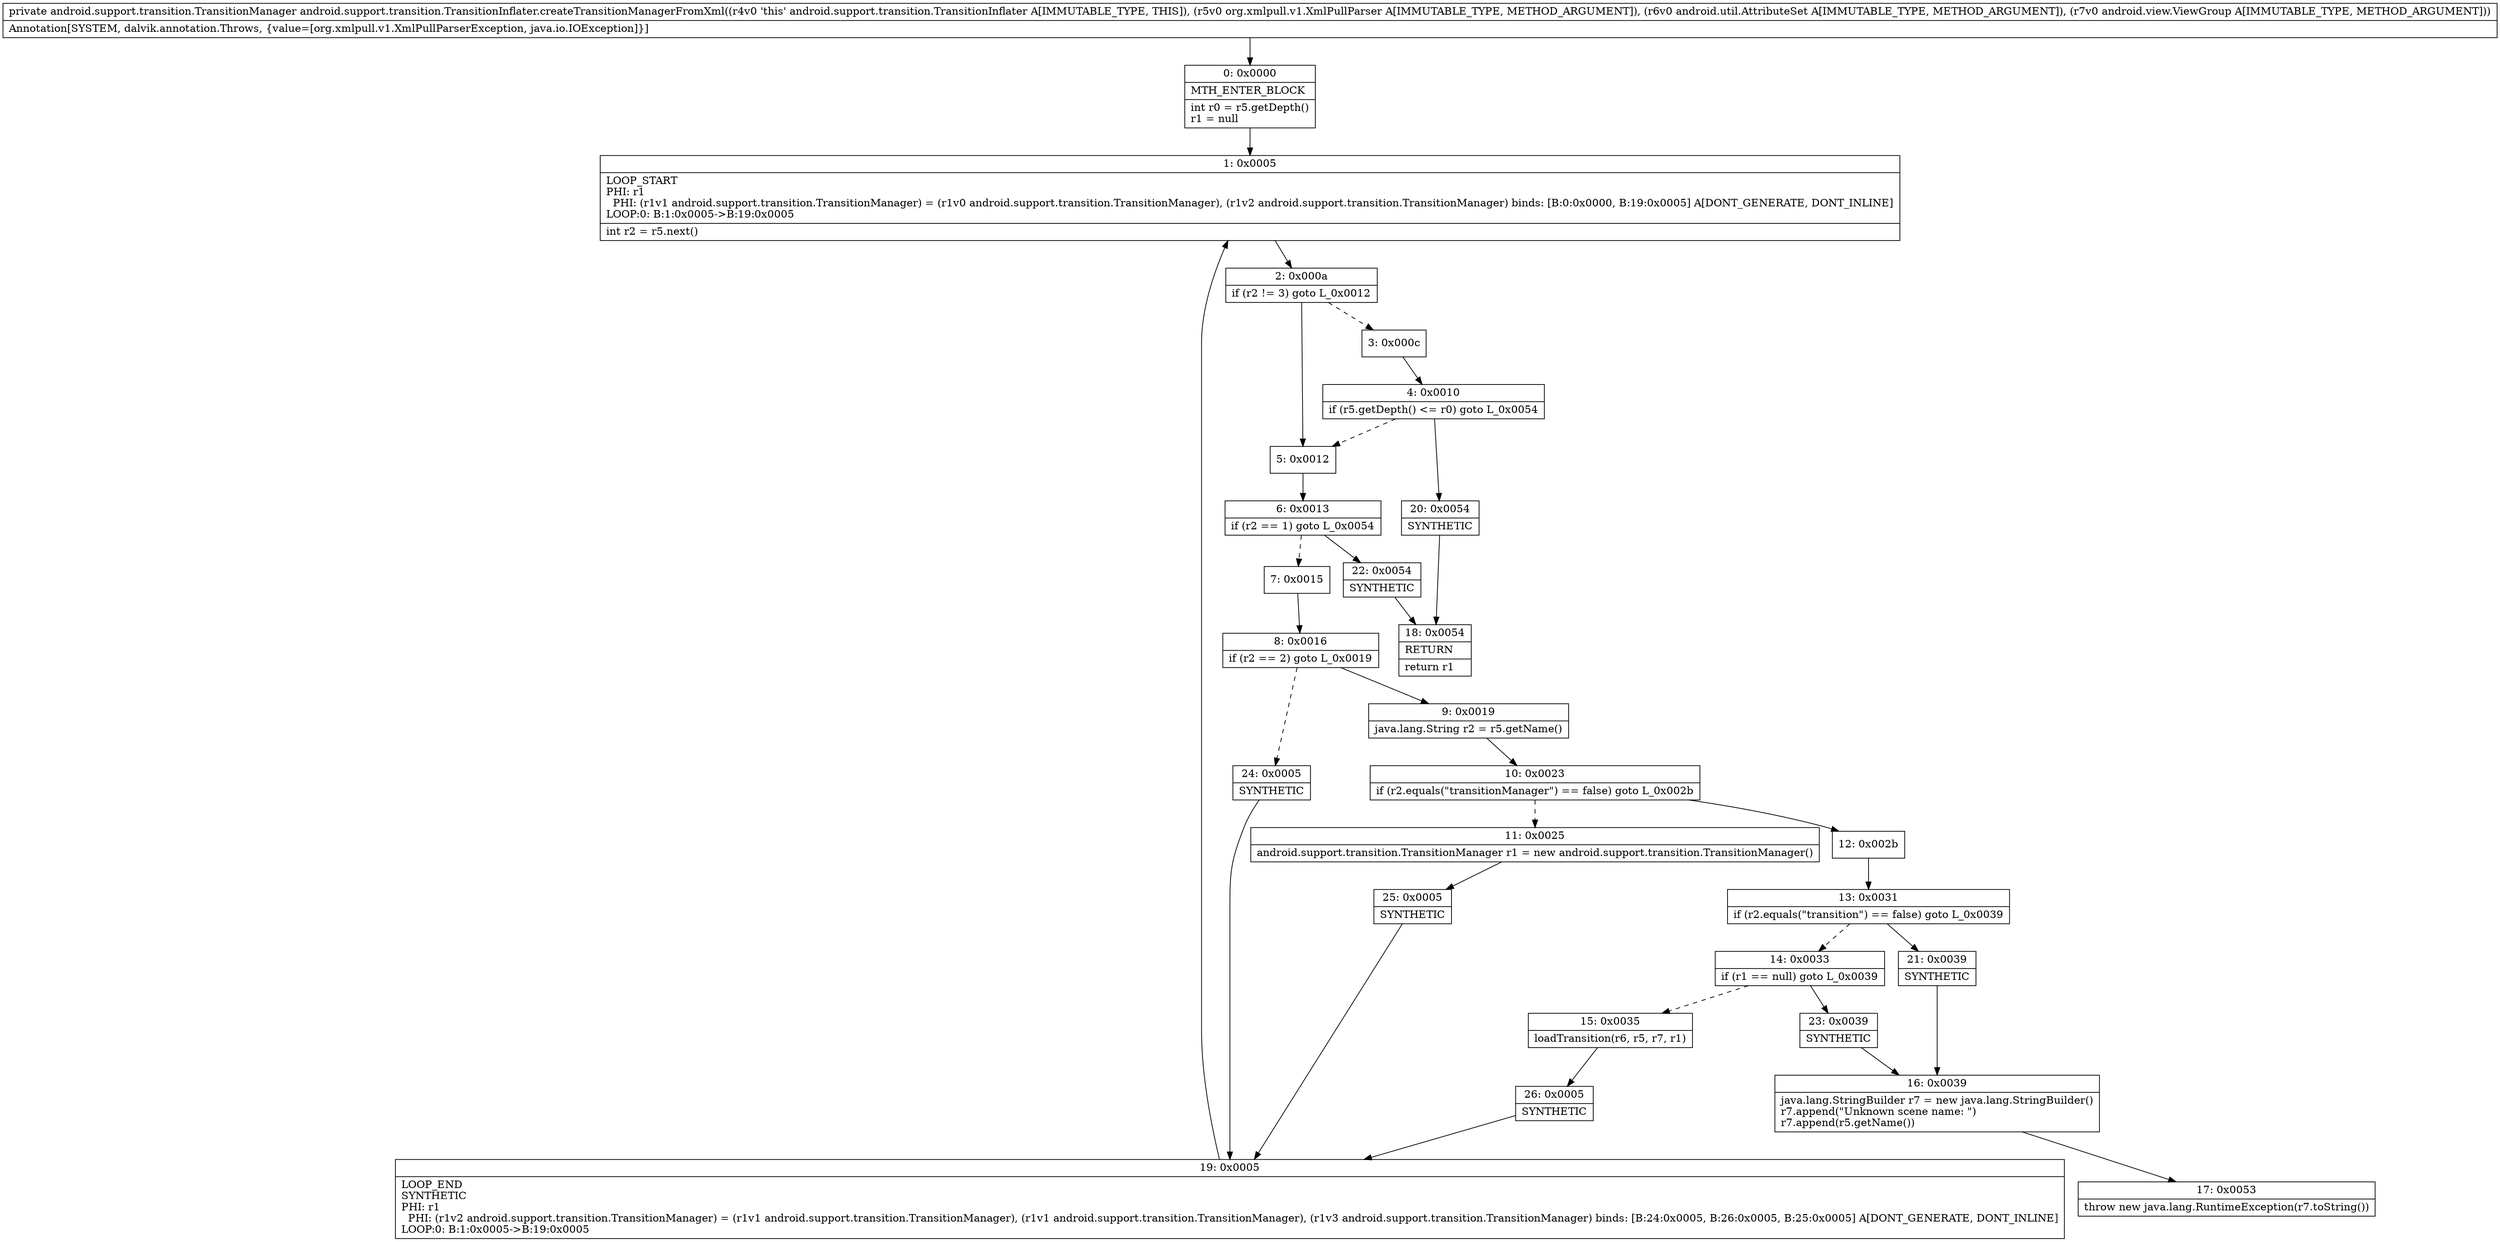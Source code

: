 digraph "CFG forandroid.support.transition.TransitionInflater.createTransitionManagerFromXml(Lorg\/xmlpull\/v1\/XmlPullParser;Landroid\/util\/AttributeSet;Landroid\/view\/ViewGroup;)Landroid\/support\/transition\/TransitionManager;" {
Node_0 [shape=record,label="{0\:\ 0x0000|MTH_ENTER_BLOCK\l|int r0 = r5.getDepth()\lr1 = null\l}"];
Node_1 [shape=record,label="{1\:\ 0x0005|LOOP_START\lPHI: r1 \l  PHI: (r1v1 android.support.transition.TransitionManager) = (r1v0 android.support.transition.TransitionManager), (r1v2 android.support.transition.TransitionManager) binds: [B:0:0x0000, B:19:0x0005] A[DONT_GENERATE, DONT_INLINE]\lLOOP:0: B:1:0x0005\-\>B:19:0x0005\l|int r2 = r5.next()\l}"];
Node_2 [shape=record,label="{2\:\ 0x000a|if (r2 != 3) goto L_0x0012\l}"];
Node_3 [shape=record,label="{3\:\ 0x000c}"];
Node_4 [shape=record,label="{4\:\ 0x0010|if (r5.getDepth() \<= r0) goto L_0x0054\l}"];
Node_5 [shape=record,label="{5\:\ 0x0012}"];
Node_6 [shape=record,label="{6\:\ 0x0013|if (r2 == 1) goto L_0x0054\l}"];
Node_7 [shape=record,label="{7\:\ 0x0015}"];
Node_8 [shape=record,label="{8\:\ 0x0016|if (r2 == 2) goto L_0x0019\l}"];
Node_9 [shape=record,label="{9\:\ 0x0019|java.lang.String r2 = r5.getName()\l}"];
Node_10 [shape=record,label="{10\:\ 0x0023|if (r2.equals(\"transitionManager\") == false) goto L_0x002b\l}"];
Node_11 [shape=record,label="{11\:\ 0x0025|android.support.transition.TransitionManager r1 = new android.support.transition.TransitionManager()\l}"];
Node_12 [shape=record,label="{12\:\ 0x002b}"];
Node_13 [shape=record,label="{13\:\ 0x0031|if (r2.equals(\"transition\") == false) goto L_0x0039\l}"];
Node_14 [shape=record,label="{14\:\ 0x0033|if (r1 == null) goto L_0x0039\l}"];
Node_15 [shape=record,label="{15\:\ 0x0035|loadTransition(r6, r5, r7, r1)\l}"];
Node_16 [shape=record,label="{16\:\ 0x0039|java.lang.StringBuilder r7 = new java.lang.StringBuilder()\lr7.append(\"Unknown scene name: \")\lr7.append(r5.getName())\l}"];
Node_17 [shape=record,label="{17\:\ 0x0053|throw new java.lang.RuntimeException(r7.toString())\l}"];
Node_18 [shape=record,label="{18\:\ 0x0054|RETURN\l|return r1\l}"];
Node_19 [shape=record,label="{19\:\ 0x0005|LOOP_END\lSYNTHETIC\lPHI: r1 \l  PHI: (r1v2 android.support.transition.TransitionManager) = (r1v1 android.support.transition.TransitionManager), (r1v1 android.support.transition.TransitionManager), (r1v3 android.support.transition.TransitionManager) binds: [B:24:0x0005, B:26:0x0005, B:25:0x0005] A[DONT_GENERATE, DONT_INLINE]\lLOOP:0: B:1:0x0005\-\>B:19:0x0005\l}"];
Node_20 [shape=record,label="{20\:\ 0x0054|SYNTHETIC\l}"];
Node_21 [shape=record,label="{21\:\ 0x0039|SYNTHETIC\l}"];
Node_22 [shape=record,label="{22\:\ 0x0054|SYNTHETIC\l}"];
Node_23 [shape=record,label="{23\:\ 0x0039|SYNTHETIC\l}"];
Node_24 [shape=record,label="{24\:\ 0x0005|SYNTHETIC\l}"];
Node_25 [shape=record,label="{25\:\ 0x0005|SYNTHETIC\l}"];
Node_26 [shape=record,label="{26\:\ 0x0005|SYNTHETIC\l}"];
MethodNode[shape=record,label="{private android.support.transition.TransitionManager android.support.transition.TransitionInflater.createTransitionManagerFromXml((r4v0 'this' android.support.transition.TransitionInflater A[IMMUTABLE_TYPE, THIS]), (r5v0 org.xmlpull.v1.XmlPullParser A[IMMUTABLE_TYPE, METHOD_ARGUMENT]), (r6v0 android.util.AttributeSet A[IMMUTABLE_TYPE, METHOD_ARGUMENT]), (r7v0 android.view.ViewGroup A[IMMUTABLE_TYPE, METHOD_ARGUMENT]))  | Annotation[SYSTEM, dalvik.annotation.Throws, \{value=[org.xmlpull.v1.XmlPullParserException, java.io.IOException]\}]\l}"];
MethodNode -> Node_0;
Node_0 -> Node_1;
Node_1 -> Node_2;
Node_2 -> Node_3[style=dashed];
Node_2 -> Node_5;
Node_3 -> Node_4;
Node_4 -> Node_5[style=dashed];
Node_4 -> Node_20;
Node_5 -> Node_6;
Node_6 -> Node_7[style=dashed];
Node_6 -> Node_22;
Node_7 -> Node_8;
Node_8 -> Node_9;
Node_8 -> Node_24[style=dashed];
Node_9 -> Node_10;
Node_10 -> Node_11[style=dashed];
Node_10 -> Node_12;
Node_11 -> Node_25;
Node_12 -> Node_13;
Node_13 -> Node_14[style=dashed];
Node_13 -> Node_21;
Node_14 -> Node_15[style=dashed];
Node_14 -> Node_23;
Node_15 -> Node_26;
Node_16 -> Node_17;
Node_19 -> Node_1;
Node_20 -> Node_18;
Node_21 -> Node_16;
Node_22 -> Node_18;
Node_23 -> Node_16;
Node_24 -> Node_19;
Node_25 -> Node_19;
Node_26 -> Node_19;
}

